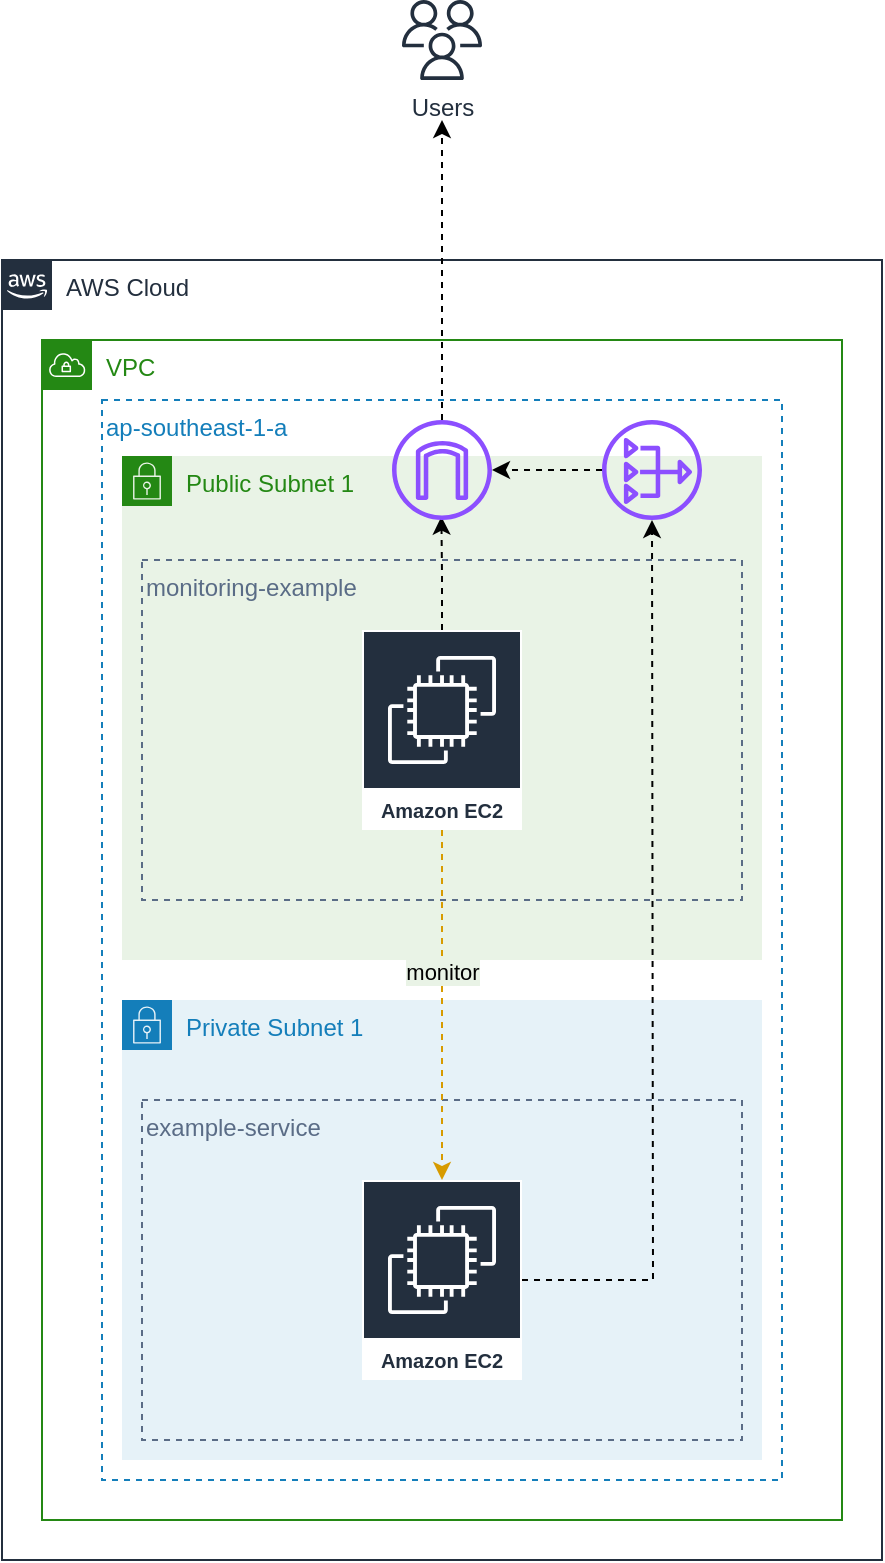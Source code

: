 <mxfile version="28.1.2">
  <diagram id="jrXY4hO8n29qiqvIHeQG" name="Page-1">
    <mxGraphModel dx="2969" dy="2197" grid="1" gridSize="10" guides="1" tooltips="1" connect="1" arrows="1" fold="1" page="0" pageScale="1" pageWidth="827" pageHeight="1169" math="0" shadow="0">
      <root>
        <mxCell id="0" />
        <mxCell id="1" parent="0" />
        <mxCell id="5G6M97Ru5O6IGqaMy1Rf-22" value="AWS Cloud" style="points=[[0,0],[0.25,0],[0.5,0],[0.75,0],[1,0],[1,0.25],[1,0.5],[1,0.75],[1,1],[0.75,1],[0.5,1],[0.25,1],[0,1],[0,0.75],[0,0.5],[0,0.25]];outlineConnect=0;gradientColor=none;html=1;whiteSpace=wrap;fontSize=12;fontStyle=0;shape=mxgraph.aws4.group;grIcon=mxgraph.aws4.group_aws_cloud_alt;strokeColor=#232F3E;verticalAlign=top;align=left;spacingLeft=30;fontColor=#232F3E;dashed=0;fillColor=none;" parent="1" vertex="1">
          <mxGeometry x="-1020" y="-760" width="440" height="650" as="geometry" />
        </mxCell>
        <mxCell id="5G6M97Ru5O6IGqaMy1Rf-23" value="VPC" style="points=[[0,0],[0.25,0],[0.5,0],[0.75,0],[1,0],[1,0.25],[1,0.5],[1,0.75],[1,1],[0.75,1],[0.5,1],[0.25,1],[0,1],[0,0.75],[0,0.5],[0,0.25]];outlineConnect=0;gradientColor=none;html=1;whiteSpace=wrap;fontSize=12;fontStyle=0;shape=mxgraph.aws4.group;grIcon=mxgraph.aws4.group_vpc;strokeColor=#248814;fillColor=none;verticalAlign=top;align=left;spacingLeft=30;dashed=0;fontColor=#248814;" parent="1" vertex="1">
          <mxGeometry x="-1000" y="-720" width="400" height="590" as="geometry" />
        </mxCell>
        <mxCell id="5G6M97Ru5O6IGqaMy1Rf-31" value="ap-southeast-1-a" style="strokeColor=#147EBA;dashed=1;verticalAlign=top;fontStyle=0;fontColor=#147EBA;align=left;" parent="1" vertex="1">
          <mxGeometry x="-970" y="-690" width="340" height="540" as="geometry" />
        </mxCell>
        <mxCell id="5G6M97Ru5O6IGqaMy1Rf-24" value="Public Subnet 1" style="points=[[0,0],[0.25,0],[0.5,0],[0.75,0],[1,0],[1,0.25],[1,0.5],[1,0.75],[1,1],[0.75,1],[0.5,1],[0.25,1],[0,1],[0,0.75],[0,0.5],[0,0.25]];outlineConnect=0;gradientColor=none;html=1;whiteSpace=wrap;fontSize=12;fontStyle=0;shape=mxgraph.aws4.group;grIcon=mxgraph.aws4.group_security_group;grStroke=0;strokeColor=#248814;fillColor=#E9F3E6;verticalAlign=top;align=left;spacingLeft=30;fontColor=#248814;dashed=0;" parent="1" vertex="1">
          <mxGeometry x="-960" y="-662" width="320" height="252" as="geometry" />
        </mxCell>
        <mxCell id="5G6M97Ru5O6IGqaMy1Rf-26" value="Private Subnet 1" style="points=[[0,0],[0.25,0],[0.5,0],[0.75,0],[1,0],[1,0.25],[1,0.5],[1,0.75],[1,1],[0.75,1],[0.5,1],[0.25,1],[0,1],[0,0.75],[0,0.5],[0,0.25]];outlineConnect=0;gradientColor=none;html=1;whiteSpace=wrap;fontSize=12;fontStyle=0;shape=mxgraph.aws4.group;grIcon=mxgraph.aws4.group_security_group;grStroke=0;strokeColor=#147EBA;fillColor=#E6F2F8;verticalAlign=top;align=left;spacingLeft=30;fontColor=#147EBA;dashed=0;" parent="1" vertex="1">
          <mxGeometry x="-960" y="-390" width="320" height="230" as="geometry" />
        </mxCell>
        <mxCell id="5G6M97Ru5O6IGqaMy1Rf-37" value="Users" style="outlineConnect=0;fontColor=#232F3E;gradientColor=none;fillColor=#232F3E;strokeColor=none;dashed=0;verticalLabelPosition=bottom;verticalAlign=top;align=center;html=1;fontSize=12;fontStyle=0;aspect=fixed;pointerEvents=1;shape=mxgraph.aws4.users;" parent="1" vertex="1">
          <mxGeometry x="-820" y="-890" width="40" height="40" as="geometry" />
        </mxCell>
        <mxCell id="5G6M97Ru5O6IGqaMy1Rf-33" value="example-service" style="fillColor=none;strokeColor=#5A6C86;dashed=1;verticalAlign=top;fontStyle=0;fontColor=#5A6C86;align=left;" parent="1" vertex="1">
          <mxGeometry x="-950" y="-340" width="300" height="170" as="geometry" />
        </mxCell>
        <mxCell id="VvwsrMAah288FeZ9eJY_-7" value="monitoring-example" style="fillColor=none;strokeColor=#5A6C86;dashed=1;verticalAlign=top;fontStyle=0;fontColor=#5A6C86;align=left;" vertex="1" parent="1">
          <mxGeometry x="-950" y="-610" width="300" height="170" as="geometry" />
        </mxCell>
        <mxCell id="VvwsrMAah288FeZ9eJY_-10" style="edgeStyle=orthogonalEdgeStyle;rounded=0;orthogonalLoop=1;jettySize=auto;html=1;fillColor=#ffe6cc;strokeColor=#d79b00;dashed=1;" edge="1" parent="1" source="VvwsrMAah288FeZ9eJY_-8" target="VvwsrMAah288FeZ9eJY_-9">
          <mxGeometry relative="1" as="geometry" />
        </mxCell>
        <mxCell id="VvwsrMAah288FeZ9eJY_-11" value="monitor" style="edgeLabel;html=1;align=center;verticalAlign=middle;resizable=0;points=[];labelBackgroundColor=#E9F3E6;" vertex="1" connectable="0" parent="VvwsrMAah288FeZ9eJY_-10">
          <mxGeometry x="-0.206" y="-1" relative="1" as="geometry">
            <mxPoint x="1" y="1" as="offset" />
          </mxGeometry>
        </mxCell>
        <mxCell id="VvwsrMAah288FeZ9eJY_-8" value="Amazon EC2" style="sketch=0;outlineConnect=0;fontColor=#232F3E;gradientColor=none;strokeColor=#ffffff;fillColor=#232F3E;dashed=0;verticalLabelPosition=middle;verticalAlign=bottom;align=center;html=1;whiteSpace=wrap;fontSize=10;fontStyle=1;spacing=3;shape=mxgraph.aws4.productIcon;prIcon=mxgraph.aws4.ec2;" vertex="1" parent="1">
          <mxGeometry x="-840" y="-575" width="80" height="100" as="geometry" />
        </mxCell>
        <mxCell id="VvwsrMAah288FeZ9eJY_-17" style="edgeStyle=orthogonalEdgeStyle;rounded=0;orthogonalLoop=1;jettySize=auto;html=1;dashed=1;" edge="1" parent="1" source="VvwsrMAah288FeZ9eJY_-9">
          <mxGeometry relative="1" as="geometry">
            <mxPoint x="-695" y="-630.001" as="targetPoint" />
          </mxGeometry>
        </mxCell>
        <mxCell id="VvwsrMAah288FeZ9eJY_-9" value="Amazon EC2" style="sketch=0;outlineConnect=0;fontColor=#232F3E;gradientColor=none;strokeColor=#ffffff;fillColor=#232F3E;dashed=0;verticalLabelPosition=middle;verticalAlign=bottom;align=center;html=1;whiteSpace=wrap;fontSize=10;fontStyle=1;spacing=3;shape=mxgraph.aws4.productIcon;prIcon=mxgraph.aws4.ec2;" vertex="1" parent="1">
          <mxGeometry x="-840" y="-300" width="80" height="100" as="geometry" />
        </mxCell>
        <mxCell id="VvwsrMAah288FeZ9eJY_-20" style="edgeStyle=orthogonalEdgeStyle;rounded=0;orthogonalLoop=1;jettySize=auto;html=1;dashed=1;" edge="1" parent="1">
          <mxGeometry relative="1" as="geometry">
            <mxPoint x="-800" y="-830" as="targetPoint" />
            <mxPoint x="-800" y="-680" as="sourcePoint" />
          </mxGeometry>
        </mxCell>
        <mxCell id="VvwsrMAah288FeZ9eJY_-19" style="edgeStyle=orthogonalEdgeStyle;rounded=0;orthogonalLoop=1;jettySize=auto;html=1;dashed=1;" edge="1" parent="1">
          <mxGeometry relative="1" as="geometry">
            <mxPoint x="-720" y="-655" as="sourcePoint" />
            <mxPoint x="-775" y="-655" as="targetPoint" />
          </mxGeometry>
        </mxCell>
        <mxCell id="VvwsrMAah288FeZ9eJY_-18" style="edgeStyle=orthogonalEdgeStyle;rounded=0;orthogonalLoop=1;jettySize=auto;html=1;entryX=0.494;entryY=0.966;entryDx=0;entryDy=0;entryPerimeter=0;dashed=1;" edge="1" parent="1" source="VvwsrMAah288FeZ9eJY_-8">
          <mxGeometry relative="1" as="geometry">
            <mxPoint x="-800.3" y="-631.7" as="targetPoint" />
          </mxGeometry>
        </mxCell>
        <mxCell id="VvwsrMAah288FeZ9eJY_-22" value="" style="sketch=0;outlineConnect=0;fontColor=#232F3E;gradientColor=none;fillColor=#8C4FFF;strokeColor=none;dashed=0;verticalLabelPosition=bottom;verticalAlign=top;align=center;html=1;fontSize=12;fontStyle=0;aspect=fixed;pointerEvents=1;shape=mxgraph.aws4.internet_gateway;" vertex="1" parent="1">
          <mxGeometry x="-825" y="-680" width="50" height="50" as="geometry" />
        </mxCell>
        <mxCell id="VvwsrMAah288FeZ9eJY_-23" value="" style="sketch=0;outlineConnect=0;fontColor=#232F3E;gradientColor=none;fillColor=#8C4FFF;strokeColor=none;dashed=0;verticalLabelPosition=bottom;verticalAlign=top;align=center;html=1;fontSize=12;fontStyle=0;aspect=fixed;pointerEvents=1;shape=mxgraph.aws4.nat_gateway;" vertex="1" parent="1">
          <mxGeometry x="-720" y="-680" width="50" height="50" as="geometry" />
        </mxCell>
      </root>
    </mxGraphModel>
  </diagram>
</mxfile>
